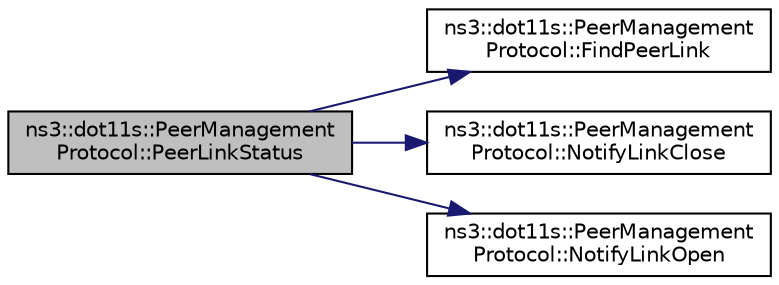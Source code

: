 digraph "ns3::dot11s::PeerManagementProtocol::PeerLinkStatus"
{
 // LATEX_PDF_SIZE
  edge [fontname="Helvetica",fontsize="10",labelfontname="Helvetica",labelfontsize="10"];
  node [fontname="Helvetica",fontsize="10",shape=record];
  rankdir="LR";
  Node1 [label="ns3::dot11s::PeerManagement\lProtocol::PeerLinkStatus",height=0.2,width=0.4,color="black", fillcolor="grey75", style="filled", fontcolor="black",tooltip="Indicates changes in peer links."];
  Node1 -> Node2 [color="midnightblue",fontsize="10",style="solid",fontname="Helvetica"];
  Node2 [label="ns3::dot11s::PeerManagement\lProtocol::FindPeerLink",height=0.2,width=0.4,color="black", fillcolor="white", style="filled",URL="$classns3_1_1dot11s_1_1_peer_management_protocol.html#adc13cd9c290c7098d598af016b606133",tooltip="Find active peer link by my interface and peer interface MAC."];
  Node1 -> Node3 [color="midnightblue",fontsize="10",style="solid",fontname="Helvetica"];
  Node3 [label="ns3::dot11s::PeerManagement\lProtocol::NotifyLinkClose",height=0.2,width=0.4,color="black", fillcolor="white", style="filled",URL="$classns3_1_1dot11s_1_1_peer_management_protocol.html#a5dd895b7a3d84a4727ef48e57a94c73d",tooltip="Aux. method to register closed links."];
  Node1 -> Node4 [color="midnightblue",fontsize="10",style="solid",fontname="Helvetica"];
  Node4 [label="ns3::dot11s::PeerManagement\lProtocol::NotifyLinkOpen",height=0.2,width=0.4,color="black", fillcolor="white", style="filled",URL="$classns3_1_1dot11s_1_1_peer_management_protocol.html#ae07e386558214bde98e6ea0b57f6ee79",tooltip="Aux. method to register open links."];
}
